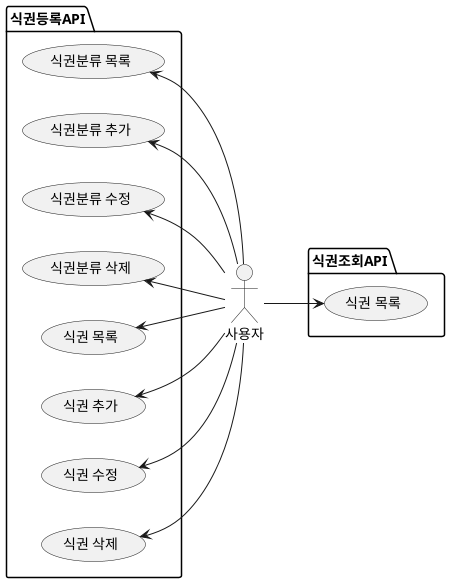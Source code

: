 @startuml Meal Ticket Reg Usecase

left to right direction

actor "사용자" as user

package 식권등록API{
  usecase "식권분류 목록" AS UC11
  usecase "식권분류 추가" AS UC12
  usecase "식권분류 수정" AS UC13
  usecase "식권분류 삭제" AS UC14
  usecase "식권 목록" AS UC15
  usecase "식권 추가" AS UC16
  usecase "식권 수정" AS UC17
  usecase "식권 삭제" AS UC18
}

package 식권조회API{
  usecase "식권 목록" AS UC21
}

' 사용자
UC11 <-- user
UC12 <-- user
UC13 <-- user
UC14 <-- user
UC15 <-- user
UC16 <-- user
UC17 <-- user
UC18 <-- user
user --> UC21

@enduml